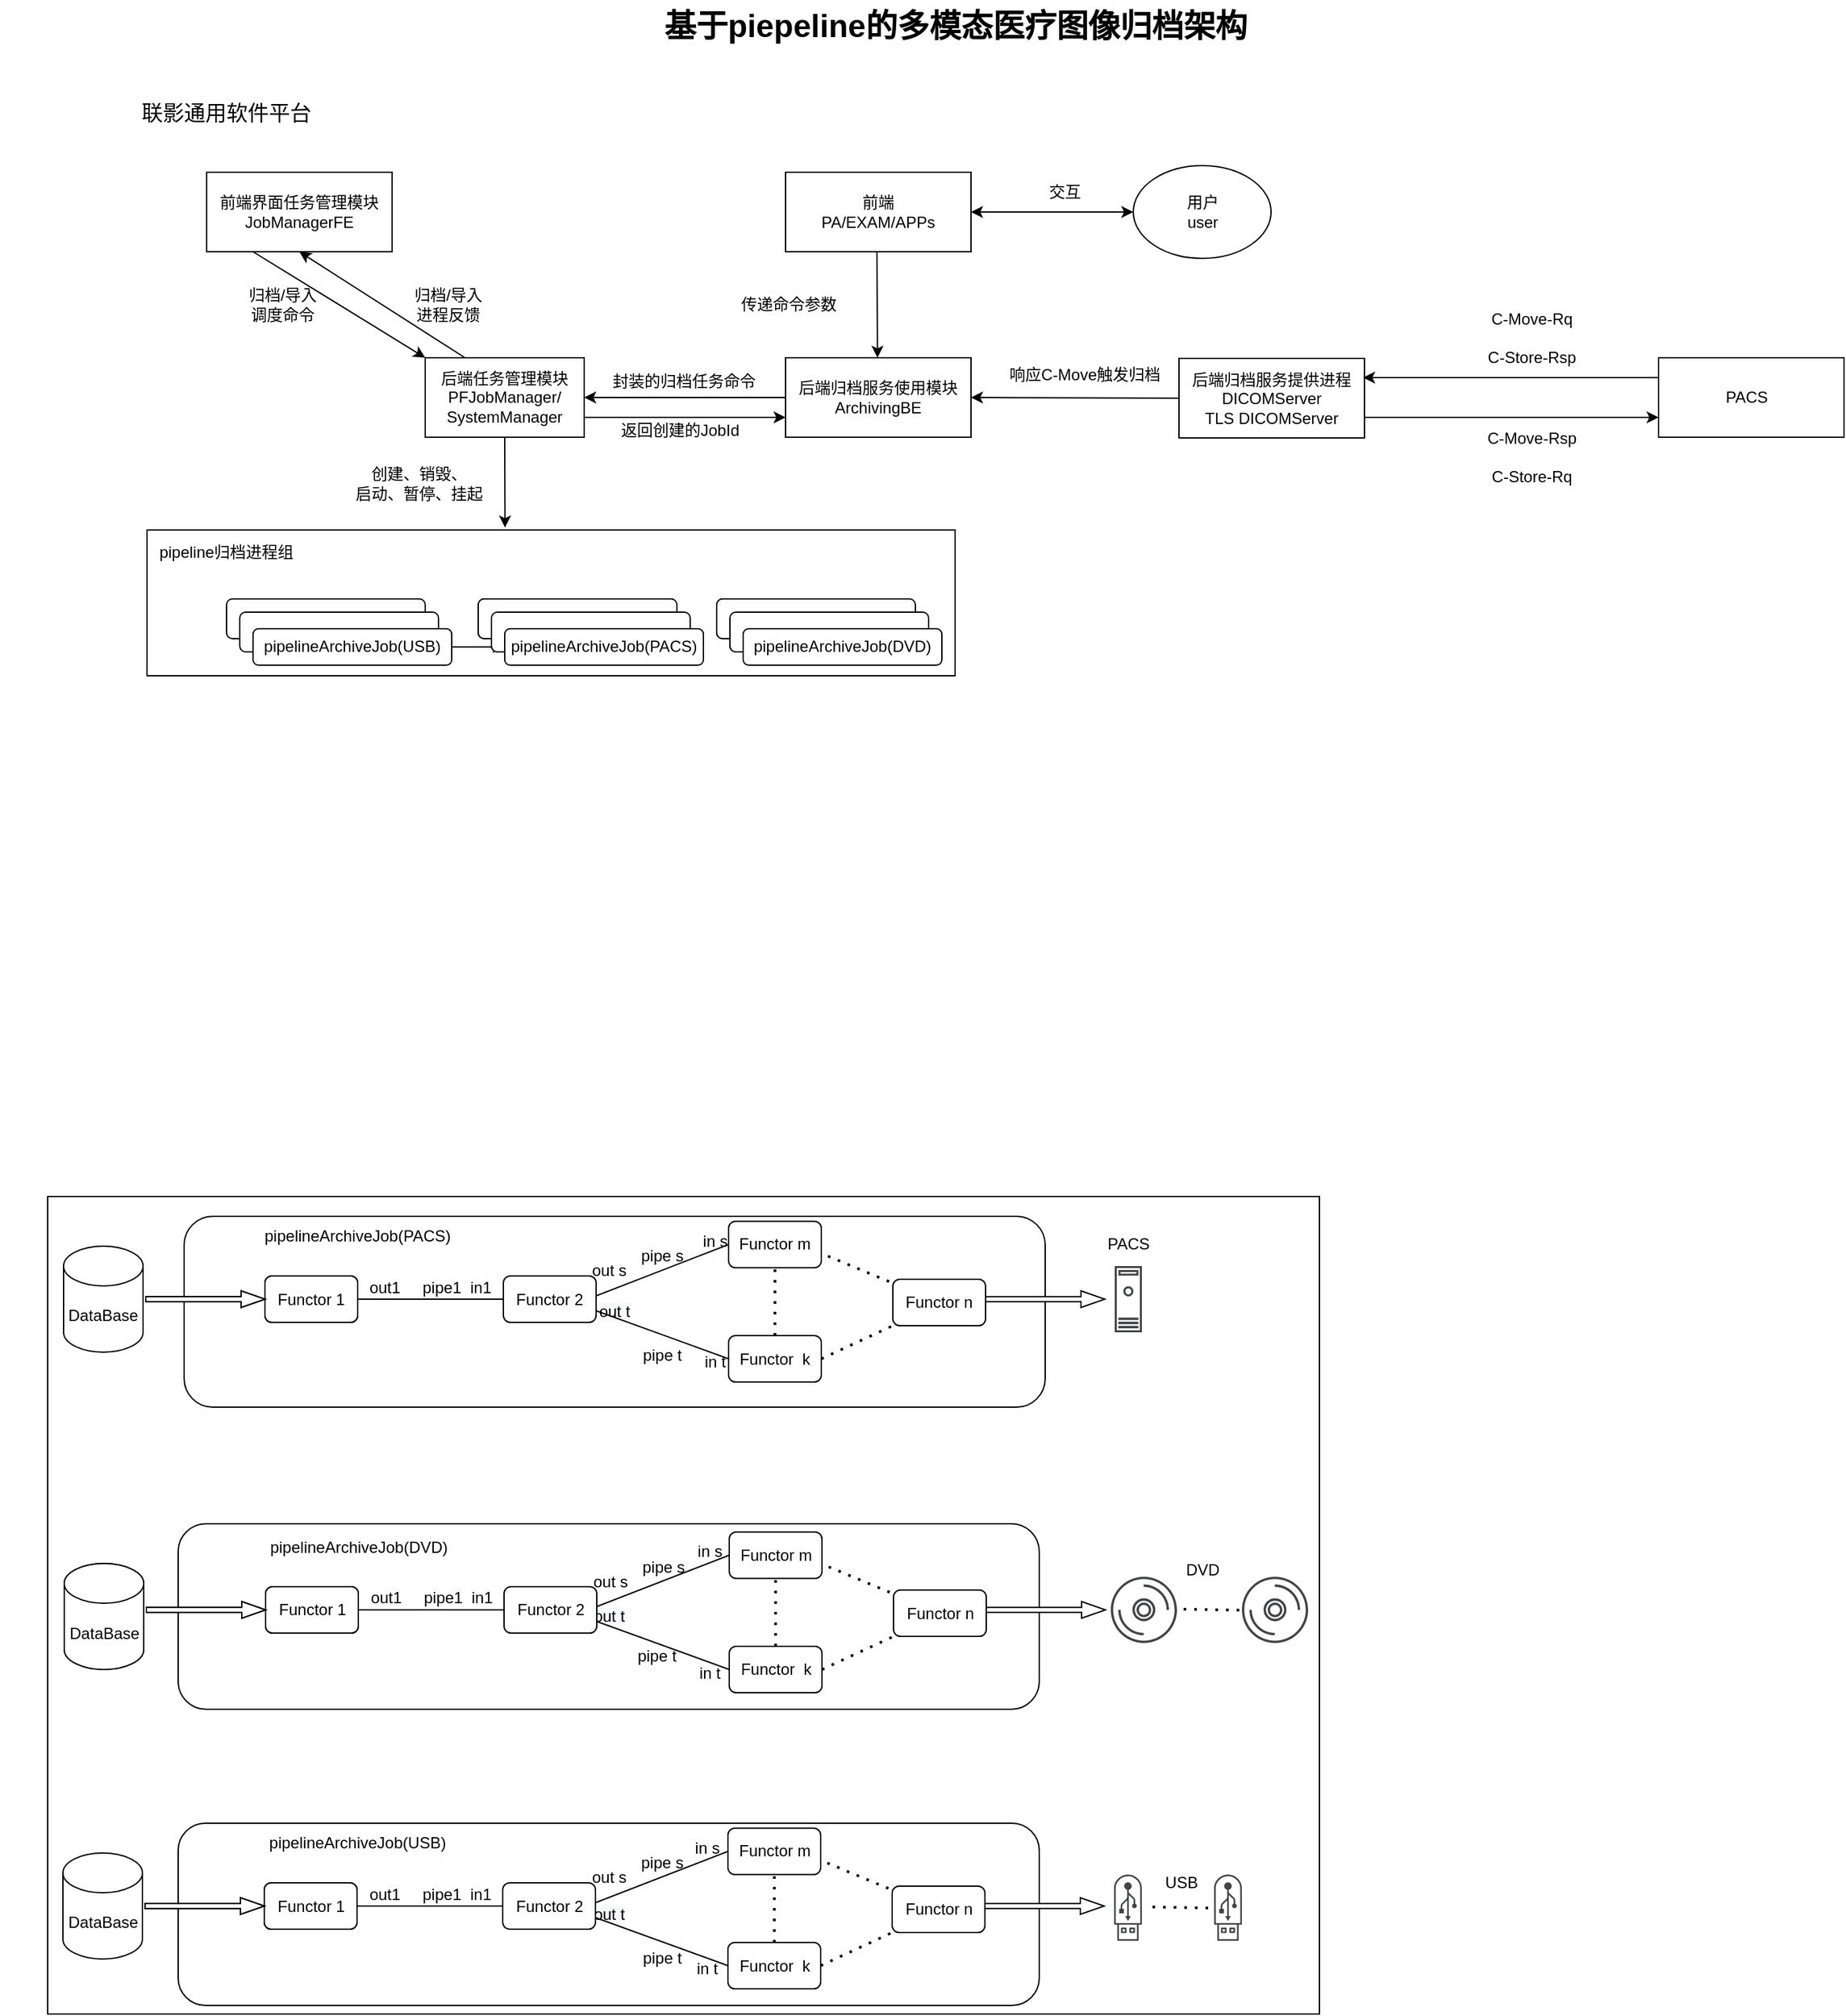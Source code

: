 <mxfile version="16.0.0" type="github">
  <diagram name="Page-1" id="929967ad-93f9-6ef4-fab6-5d389245f69c">
    <mxGraphModel dx="1678" dy="926" grid="1" gridSize="10" guides="1" tooltips="1" connect="1" arrows="1" fold="1" page="1" pageScale="1.5" pageWidth="1169" pageHeight="826" background="none" math="0" shadow="0">
      <root>
        <mxCell id="0" style=";html=1;" />
        <mxCell id="1" style=";html=1;" parent="0" />
        <mxCell id="vA4c9BI3nUyMZmwywh15-7" value="" style="rounded=0;whiteSpace=wrap;html=1;" vertex="1" parent="1">
          <mxGeometry x="430" y="943" width="960" height="617" as="geometry" />
        </mxCell>
        <mxCell id="1672d66443f91eb5-23" value="基于piepeline的多模态医疗图像归档架构" style="text;strokeColor=none;fillColor=none;html=1;fontSize=24;fontStyle=1;verticalAlign=middle;align=center;" parent="1" vertex="1">
          <mxGeometry x="460" y="40" width="1310" height="40" as="geometry" />
        </mxCell>
        <mxCell id="pV0WUz-UowrdmiYX6-GZ-2" value="后端任务管理模块&lt;br&gt;PFJobManager/&lt;br&gt;SystemManager" style="rounded=0;whiteSpace=wrap;html=1;" parent="1" vertex="1">
          <mxGeometry x="715" y="310" width="120" height="60" as="geometry" />
        </mxCell>
        <mxCell id="pV0WUz-UowrdmiYX6-GZ-1" value="前端界面任务管理模块JobManagerFE" style="rounded=0;whiteSpace=wrap;html=2;" parent="1" vertex="1">
          <mxGeometry x="550" y="170" width="140" height="60" as="geometry" />
        </mxCell>
        <mxCell id="pV0WUz-UowrdmiYX6-GZ-8" value="前端&lt;br&gt;PA/EXAM/APPs" style="rounded=0;whiteSpace=wrap;html=1;" parent="1" vertex="1">
          <mxGeometry x="987" y="170" width="140" height="60" as="geometry" />
        </mxCell>
        <mxCell id="pV0WUz-UowrdmiYX6-GZ-12" value="传递命令参数" style="text;html=1;align=center;verticalAlign=middle;resizable=0;points=[];autosize=1;strokeColor=none;fillColor=none;" parent="1" vertex="1">
          <mxGeometry x="943.5" y="260" width="90" height="20" as="geometry" />
        </mxCell>
        <mxCell id="pV0WUz-UowrdmiYX6-GZ-13" value="后端归档服务使用模块&lt;br&gt;ArchivingBE&lt;br&gt;" style="rounded=0;whiteSpace=wrap;html=1;" parent="1" vertex="1">
          <mxGeometry x="987" y="310" width="140" height="60" as="geometry" />
        </mxCell>
        <mxCell id="pV0WUz-UowrdmiYX6-GZ-17" value="C-Move-Rsp&lt;br&gt;&lt;br&gt;C-Store-Rq" style="text;html=1;align=center;verticalAlign=middle;resizable=0;points=[];autosize=1;strokeColor=none;fillColor=none;" parent="1" vertex="1">
          <mxGeometry x="1510" y="360" width="80" height="50" as="geometry" />
        </mxCell>
        <mxCell id="pV0WUz-UowrdmiYX6-GZ-19" value="C-Move-Rq&lt;br&gt;&lt;br&gt;C-Store-Rsp" style="text;html=1;align=center;verticalAlign=middle;resizable=0;points=[];autosize=1;strokeColor=none;fillColor=none;" parent="1" vertex="1">
          <mxGeometry x="1510" y="270" width="80" height="50" as="geometry" />
        </mxCell>
        <mxCell id="pV0WUz-UowrdmiYX6-GZ-25" value="封装的归档任务命令" style="text;html=1;align=center;verticalAlign=middle;resizable=0;points=[];autosize=1;strokeColor=none;fillColor=none;" parent="1" vertex="1">
          <mxGeometry x="850" y="317.5" width="120" height="20" as="geometry" />
        </mxCell>
        <mxCell id="pV0WUz-UowrdmiYX6-GZ-26" value="归档/导入&lt;br&gt;调度命令" style="text;html=1;align=center;verticalAlign=middle;resizable=0;points=[];autosize=1;strokeColor=none;fillColor=none;" parent="1" vertex="1">
          <mxGeometry x="572" y="255" width="70" height="30" as="geometry" />
        </mxCell>
        <mxCell id="pV0WUz-UowrdmiYX6-GZ-27" value="" style="endArrow=classic;html=1;rounded=0;exitX=0.25;exitY=1;exitDx=0;exitDy=0;entryX=0;entryY=0;entryDx=0;entryDy=0;" parent="1" source="pV0WUz-UowrdmiYX6-GZ-1" target="pV0WUz-UowrdmiYX6-GZ-2" edge="1">
          <mxGeometry width="50" height="50" relative="1" as="geometry">
            <mxPoint x="725" y="330" as="sourcePoint" />
            <mxPoint x="775" y="280" as="targetPoint" />
          </mxGeometry>
        </mxCell>
        <mxCell id="pV0WUz-UowrdmiYX6-GZ-28" value="" style="endArrow=classic;html=1;rounded=0;entryX=0.5;entryY=1;entryDx=0;entryDy=0;exitX=0.25;exitY=0;exitDx=0;exitDy=0;" parent="1" source="pV0WUz-UowrdmiYX6-GZ-2" target="pV0WUz-UowrdmiYX6-GZ-1" edge="1">
          <mxGeometry width="50" height="50" relative="1" as="geometry">
            <mxPoint x="725" y="330" as="sourcePoint" />
            <mxPoint x="775" y="280" as="targetPoint" />
          </mxGeometry>
        </mxCell>
        <mxCell id="pV0WUz-UowrdmiYX6-GZ-29" value="归档/导入&lt;br&gt;进程反馈" style="text;html=1;align=center;verticalAlign=middle;resizable=0;points=[];autosize=1;strokeColor=none;fillColor=none;" parent="1" vertex="1">
          <mxGeometry x="697" y="255" width="70" height="30" as="geometry" />
        </mxCell>
        <mxCell id="pV0WUz-UowrdmiYX6-GZ-30" value="" style="endArrow=classic;html=1;rounded=0;entryX=0;entryY=0.75;entryDx=0;entryDy=0;" parent="1" target="pV0WUz-UowrdmiYX6-GZ-228" edge="1">
          <mxGeometry width="50" height="50" relative="1" as="geometry">
            <mxPoint x="1423" y="355" as="sourcePoint" />
            <mxPoint x="1189" y="470" as="targetPoint" />
          </mxGeometry>
        </mxCell>
        <mxCell id="pV0WUz-UowrdmiYX6-GZ-39" value="创建、销毁、&lt;br&gt;启动、暂停、挂起" style="text;html=1;align=center;verticalAlign=middle;resizable=0;points=[];autosize=1;strokeColor=none;fillColor=none;" parent="1" vertex="1">
          <mxGeometry x="655" y="390" width="110" height="30" as="geometry" />
        </mxCell>
        <mxCell id="pV0WUz-UowrdmiYX6-GZ-48" value="" style="rounded=1;whiteSpace=wrap;html=1;" parent="1" vertex="1">
          <mxGeometry x="565" y="492" width="60" height="30" as="geometry" />
        </mxCell>
        <mxCell id="pV0WUz-UowrdmiYX6-GZ-49" value="" style="rounded=1;whiteSpace=wrap;html=1;" parent="1" vertex="1">
          <mxGeometry x="575" y="502" width="60" height="30" as="geometry" />
        </mxCell>
        <mxCell id="pV0WUz-UowrdmiYX6-GZ-51" value="" style="rounded=0;whiteSpace=wrap;html=1;fontFamily=Helvetica;fontSize=12;fontColor=default;strokeColor=default;fillColor=default;" parent="1" vertex="1">
          <mxGeometry x="505" y="440" width="610" height="110" as="geometry" />
        </mxCell>
        <mxCell id="pV0WUz-UowrdmiYX6-GZ-52" value="pipeline归档进程组" style="text;html=1;strokeColor=none;fillColor=none;align=center;verticalAlign=middle;whiteSpace=wrap;rounded=0;fontFamily=Helvetica;fontSize=12;fontColor=default;" parent="1" vertex="1">
          <mxGeometry x="505" y="442" width="120" height="30" as="geometry" />
        </mxCell>
        <mxCell id="pV0WUz-UowrdmiYX6-GZ-53" value="" style="rounded=1;whiteSpace=wrap;html=1;" parent="1" vertex="1">
          <mxGeometry x="565" y="492" width="150" height="30" as="geometry" />
        </mxCell>
        <mxCell id="pV0WUz-UowrdmiYX6-GZ-54" value="" style="rounded=1;whiteSpace=wrap;html=1;" parent="1" vertex="1">
          <mxGeometry x="575" y="502" width="150" height="30" as="geometry" />
        </mxCell>
        <mxCell id="pV0WUz-UowrdmiYX6-GZ-185" value="" style="edgeStyle=orthogonalEdgeStyle;rounded=0;orthogonalLoop=1;jettySize=auto;html=1;fontFamily=Helvetica;fontSize=12;fontColor=default;" parent="1" source="pV0WUz-UowrdmiYX6-GZ-55" target="pV0WUz-UowrdmiYX6-GZ-66" edge="1">
          <mxGeometry relative="1" as="geometry" />
        </mxCell>
        <mxCell id="pV0WUz-UowrdmiYX6-GZ-55" value="pipelineArchiveJob(USB)" style="rounded=1;whiteSpace=wrap;html=1;" parent="1" vertex="1">
          <mxGeometry x="585" y="514.5" width="150" height="27.5" as="geometry" />
        </mxCell>
        <mxCell id="pV0WUz-UowrdmiYX6-GZ-57" value="" style="rounded=1;whiteSpace=wrap;html=1;" parent="1" vertex="1">
          <mxGeometry x="935" y="492" width="60" height="30" as="geometry" />
        </mxCell>
        <mxCell id="pV0WUz-UowrdmiYX6-GZ-58" value="" style="rounded=1;whiteSpace=wrap;html=1;" parent="1" vertex="1">
          <mxGeometry x="945" y="502" width="60" height="30" as="geometry" />
        </mxCell>
        <mxCell id="pV0WUz-UowrdmiYX6-GZ-59" value="" style="rounded=1;whiteSpace=wrap;html=1;" parent="1" vertex="1">
          <mxGeometry x="935" y="492" width="150" height="30" as="geometry" />
        </mxCell>
        <mxCell id="pV0WUz-UowrdmiYX6-GZ-60" value="" style="rounded=1;whiteSpace=wrap;html=1;" parent="1" vertex="1">
          <mxGeometry x="945" y="502" width="150" height="30" as="geometry" />
        </mxCell>
        <mxCell id="pV0WUz-UowrdmiYX6-GZ-61" value="pipelineArchiveJob(DVD)" style="rounded=1;whiteSpace=wrap;html=1;" parent="1" vertex="1">
          <mxGeometry x="955" y="514.5" width="150" height="27.5" as="geometry" />
        </mxCell>
        <mxCell id="pV0WUz-UowrdmiYX6-GZ-62" value="" style="rounded=1;whiteSpace=wrap;html=1;" parent="1" vertex="1">
          <mxGeometry x="755" y="492" width="60" height="30" as="geometry" />
        </mxCell>
        <mxCell id="pV0WUz-UowrdmiYX6-GZ-63" value="" style="rounded=1;whiteSpace=wrap;html=1;" parent="1" vertex="1">
          <mxGeometry x="765" y="502" width="60" height="30" as="geometry" />
        </mxCell>
        <mxCell id="pV0WUz-UowrdmiYX6-GZ-64" value="" style="rounded=1;whiteSpace=wrap;html=1;" parent="1" vertex="1">
          <mxGeometry x="755" y="492" width="150" height="30" as="geometry" />
        </mxCell>
        <mxCell id="pV0WUz-UowrdmiYX6-GZ-65" value="" style="rounded=1;whiteSpace=wrap;html=1;" parent="1" vertex="1">
          <mxGeometry x="765" y="502" width="150" height="30" as="geometry" />
        </mxCell>
        <mxCell id="pV0WUz-UowrdmiYX6-GZ-66" value="pipelineArchiveJob(PACS)" style="rounded=1;whiteSpace=wrap;html=1;" parent="1" vertex="1">
          <mxGeometry x="775" y="514.5" width="150" height="27.5" as="geometry" />
        </mxCell>
        <mxCell id="pV0WUz-UowrdmiYX6-GZ-69" style="edgeStyle=orthogonalEdgeStyle;rounded=0;orthogonalLoop=1;jettySize=auto;html=1;exitX=0.5;exitY=1;exitDx=0;exitDy=0;fontFamily=Helvetica;fontSize=12;fontColor=default;" parent="1" source="pV0WUz-UowrdmiYX6-GZ-51" target="pV0WUz-UowrdmiYX6-GZ-51" edge="1">
          <mxGeometry relative="1" as="geometry" />
        </mxCell>
        <mxCell id="pV0WUz-UowrdmiYX6-GZ-70" value="&lt;span style=&quot;color: rgb(0 , 0 , 0) ; font-family: &amp;#34;helvetica&amp;#34; ; font-size: 12px ; font-style: normal ; font-weight: normal ; letter-spacing: normal ; text-align: center ; text-indent: 0px ; text-transform: none ; word-spacing: 0px ; background-color: rgb(248 , 249 , 250) ; text-decoration: none ; display: inline ; float: none&quot;&gt;out t&lt;/span&gt;" style="rounded=1;whiteSpace=wrap;html=1;" parent="1" vertex="1">
          <mxGeometry x="533" y="958" width="650" height="144" as="geometry" />
        </mxCell>
        <mxCell id="pV0WUz-UowrdmiYX6-GZ-71" value="pipelineArchiveJob(PACS)" style="text;html=1;strokeColor=none;fillColor=none;align=center;verticalAlign=middle;whiteSpace=wrap;rounded=0;fontFamily=Helvetica;fontSize=12;fontColor=default;" parent="1" vertex="1">
          <mxGeometry x="634" y="958" width="60" height="30" as="geometry" />
        </mxCell>
        <mxCell id="pV0WUz-UowrdmiYX6-GZ-73" value="Functor 1" style="rounded=1;whiteSpace=wrap;html=1;fontFamily=Helvetica;fontSize=12;fontColor=default;strokeColor=default;fillColor=default;" parent="1" vertex="1">
          <mxGeometry x="594" y="1003" width="70" height="35" as="geometry" />
        </mxCell>
        <mxCell id="pV0WUz-UowrdmiYX6-GZ-74" value="Functor 1" style="rounded=1;whiteSpace=wrap;html=1;fontFamily=Helvetica;fontSize=12;fontColor=default;strokeColor=default;fillColor=default;" parent="1" vertex="1">
          <mxGeometry x="594" y="1003" width="70" height="35" as="geometry" />
        </mxCell>
        <mxCell id="pV0WUz-UowrdmiYX6-GZ-75" value="Functor m" style="rounded=1;whiteSpace=wrap;html=1;fontFamily=Helvetica;fontSize=12;fontColor=default;strokeColor=default;fillColor=default;" parent="1" vertex="1">
          <mxGeometry x="944" y="961.75" width="70" height="35" as="geometry" />
        </mxCell>
        <mxCell id="pV0WUz-UowrdmiYX6-GZ-76" value="Functor 2" style="rounded=1;whiteSpace=wrap;html=1;fontFamily=Helvetica;fontSize=12;fontColor=default;strokeColor=default;fillColor=default;" parent="1" vertex="1">
          <mxGeometry x="774" y="1003" width="70" height="35" as="geometry" />
        </mxCell>
        <mxCell id="pV0WUz-UowrdmiYX6-GZ-77" value="Functor &amp;nbsp;k" style="rounded=1;whiteSpace=wrap;html=1;fontFamily=Helvetica;fontSize=12;fontColor=default;strokeColor=default;fillColor=default;" parent="1" vertex="1">
          <mxGeometry x="944" y="1048" width="70" height="35" as="geometry" />
        </mxCell>
        <mxCell id="pV0WUz-UowrdmiYX6-GZ-79" value="" style="shape=singleArrow;whiteSpace=wrap;html=1;rounded=0;fontFamily=Helvetica;fontSize=12;fontColor=default;strokeColor=default;fillColor=default;" parent="1" vertex="1">
          <mxGeometry x="504" y="1014.25" width="90" height="12.5" as="geometry" />
        </mxCell>
        <mxCell id="pV0WUz-UowrdmiYX6-GZ-85" value="" style="endArrow=none;html=1;rounded=0;fontFamily=Helvetica;fontSize=12;fontColor=default;entryX=0;entryY=0.5;entryDx=0;entryDy=0;exitX=1;exitY=0.5;exitDx=0;exitDy=0;" parent="1" source="pV0WUz-UowrdmiYX6-GZ-74" target="pV0WUz-UowrdmiYX6-GZ-76" edge="1">
          <mxGeometry width="50" height="50" relative="1" as="geometry">
            <mxPoint x="664" y="1026.75" as="sourcePoint" />
            <mxPoint x="714" y="976.75" as="targetPoint" />
          </mxGeometry>
        </mxCell>
        <mxCell id="pV0WUz-UowrdmiYX6-GZ-86" value="out1 &amp;nbsp; &amp;nbsp; pipe1 &amp;nbsp;in1" style="text;html=1;strokeColor=none;fillColor=none;align=center;verticalAlign=middle;whiteSpace=wrap;rounded=0;fontFamily=Helvetica;fontSize=12;fontColor=default;" parent="1" vertex="1">
          <mxGeometry x="629" y="996.75" width="180" height="30" as="geometry" />
        </mxCell>
        <mxCell id="pV0WUz-UowrdmiYX6-GZ-87" value="" style="endArrow=none;dashed=1;html=1;dashPattern=1 3;strokeWidth=2;rounded=0;fontFamily=Helvetica;fontSize=12;fontColor=default;entryX=0.5;entryY=1;entryDx=0;entryDy=0;exitX=0.5;exitY=0;exitDx=0;exitDy=0;" parent="1" source="pV0WUz-UowrdmiYX6-GZ-77" target="pV0WUz-UowrdmiYX6-GZ-75" edge="1">
          <mxGeometry width="50" height="50" relative="1" as="geometry">
            <mxPoint x="884" y="1064.25" as="sourcePoint" />
            <mxPoint x="934" y="1014.25" as="targetPoint" />
          </mxGeometry>
        </mxCell>
        <mxCell id="pV0WUz-UowrdmiYX6-GZ-88" value="" style="endArrow=none;html=1;rounded=0;fontFamily=Helvetica;fontSize=12;fontColor=default;entryX=0;entryY=0.5;entryDx=0;entryDy=0;" parent="1" target="pV0WUz-UowrdmiYX6-GZ-75" edge="1">
          <mxGeometry width="50" height="50" relative="1" as="geometry">
            <mxPoint x="844" y="1018" as="sourcePoint" />
            <mxPoint x="894" y="968" as="targetPoint" />
          </mxGeometry>
        </mxCell>
        <mxCell id="pV0WUz-UowrdmiYX6-GZ-89" value="" style="endArrow=none;html=1;rounded=0;fontFamily=Helvetica;fontSize=12;fontColor=default;entryX=0;entryY=0.5;entryDx=0;entryDy=0;exitX=1;exitY=0.75;exitDx=0;exitDy=0;" parent="1" source="pV0WUz-UowrdmiYX6-GZ-76" target="pV0WUz-UowrdmiYX6-GZ-77" edge="1">
          <mxGeometry width="50" height="50" relative="1" as="geometry">
            <mxPoint x="854" y="1028" as="sourcePoint" />
            <mxPoint x="914" y="995.5" as="targetPoint" />
          </mxGeometry>
        </mxCell>
        <mxCell id="pV0WUz-UowrdmiYX6-GZ-90" value="out s" style="text;html=1;strokeColor=none;fillColor=none;align=center;verticalAlign=middle;whiteSpace=wrap;rounded=0;fontFamily=Helvetica;fontSize=12;fontColor=default;" parent="1" vertex="1">
          <mxGeometry x="824" y="984.25" width="60" height="30" as="geometry" />
        </mxCell>
        <mxCell id="pV0WUz-UowrdmiYX6-GZ-91" value="in s" style="text;html=1;strokeColor=none;fillColor=none;align=center;verticalAlign=middle;whiteSpace=wrap;rounded=0;fontFamily=Helvetica;fontSize=12;fontColor=default;" parent="1" vertex="1">
          <mxGeometry x="904" y="961.75" width="60" height="30" as="geometry" />
        </mxCell>
        <mxCell id="pV0WUz-UowrdmiYX6-GZ-92" value="in t" style="text;html=1;strokeColor=none;fillColor=none;align=center;verticalAlign=middle;whiteSpace=wrap;rounded=0;fontFamily=Helvetica;fontSize=12;fontColor=default;" parent="1" vertex="1">
          <mxGeometry x="904" y="1053" width="60" height="30" as="geometry" />
        </mxCell>
        <mxCell id="pV0WUz-UowrdmiYX6-GZ-93" value="pipe s" style="text;html=1;strokeColor=none;fillColor=none;align=center;verticalAlign=middle;whiteSpace=wrap;rounded=0;fontFamily=Helvetica;fontSize=12;fontColor=default;" parent="1" vertex="1">
          <mxGeometry x="864" y="973" width="60" height="30" as="geometry" />
        </mxCell>
        <mxCell id="pV0WUz-UowrdmiYX6-GZ-94" value="pipe t" style="text;html=1;strokeColor=none;fillColor=none;align=center;verticalAlign=middle;whiteSpace=wrap;rounded=0;fontFamily=Helvetica;fontSize=12;fontColor=default;" parent="1" vertex="1">
          <mxGeometry x="864" y="1048" width="60" height="30" as="geometry" />
        </mxCell>
        <mxCell id="pV0WUz-UowrdmiYX6-GZ-96" value="Functor n" style="rounded=1;whiteSpace=wrap;html=1;fontFamily=Helvetica;fontSize=12;fontColor=default;strokeColor=default;fillColor=default;" parent="1" vertex="1">
          <mxGeometry x="1068" y="1005.5" width="70" height="35" as="geometry" />
        </mxCell>
        <mxCell id="pV0WUz-UowrdmiYX6-GZ-97" value="" style="endArrow=none;dashed=1;html=1;dashPattern=1 3;strokeWidth=2;rounded=0;fontFamily=Helvetica;fontSize=12;fontColor=default;" parent="1" target="pV0WUz-UowrdmiYX6-GZ-96" edge="1">
          <mxGeometry width="50" height="50" relative="1" as="geometry">
            <mxPoint x="1019" y="988" as="sourcePoint" />
            <mxPoint x="1069" y="938" as="targetPoint" />
          </mxGeometry>
        </mxCell>
        <mxCell id="pV0WUz-UowrdmiYX6-GZ-98" value="" style="endArrow=none;dashed=1;html=1;dashPattern=1 3;strokeWidth=2;rounded=0;fontFamily=Helvetica;fontSize=12;fontColor=default;entryX=0;entryY=1;entryDx=0;entryDy=0;exitX=1;exitY=0.5;exitDx=0;exitDy=0;" parent="1" source="pV0WUz-UowrdmiYX6-GZ-77" target="pV0WUz-UowrdmiYX6-GZ-96" edge="1">
          <mxGeometry width="50" height="50" relative="1" as="geometry">
            <mxPoint x="1019" y="1078" as="sourcePoint" />
            <mxPoint x="1069" y="1103" as="targetPoint" />
          </mxGeometry>
        </mxCell>
        <mxCell id="pV0WUz-UowrdmiYX6-GZ-99" value="" style="shape=singleArrow;whiteSpace=wrap;html=1;rounded=0;fontFamily=Helvetica;fontSize=12;fontColor=default;strokeColor=default;fillColor=default;" parent="1" vertex="1">
          <mxGeometry x="504" y="1014.25" width="90" height="12.5" as="geometry" />
        </mxCell>
        <mxCell id="pV0WUz-UowrdmiYX6-GZ-100" value="" style="shape=singleArrow;whiteSpace=wrap;html=1;rounded=0;fontFamily=Helvetica;fontSize=12;fontColor=default;strokeColor=default;fillColor=default;" parent="1" vertex="1">
          <mxGeometry x="1138" y="1014.25" width="90" height="12.5" as="geometry" />
        </mxCell>
        <mxCell id="pV0WUz-UowrdmiYX6-GZ-103" value="&lt;span style=&quot;color: rgb(0 , 0 , 0) ; font-family: &amp;#34;helvetica&amp;#34; ; font-size: 12px ; font-style: normal ; font-weight: normal ; letter-spacing: normal ; text-align: center ; text-indent: 0px ; text-transform: none ; word-spacing: 0px ; background-color: rgb(248 , 249 , 250) ; text-decoration: none ; display: inline ; float: none&quot;&gt;out t&lt;/span&gt;" style="rounded=1;whiteSpace=wrap;html=1;" parent="1" vertex="1">
          <mxGeometry x="528.5" y="1190" width="650" height="140" as="geometry" />
        </mxCell>
        <mxCell id="pV0WUz-UowrdmiYX6-GZ-104" value="pipelineArchiveJob(DVD)" style="text;html=1;strokeColor=none;fillColor=none;align=center;verticalAlign=middle;whiteSpace=wrap;rounded=0;fontFamily=Helvetica;fontSize=12;fontColor=default;" parent="1" vertex="1">
          <mxGeometry x="634.5" y="1192.5" width="60" height="30" as="geometry" />
        </mxCell>
        <mxCell id="pV0WUz-UowrdmiYX6-GZ-105" value="Functor 1" style="rounded=1;whiteSpace=wrap;html=1;fontFamily=Helvetica;fontSize=12;fontColor=default;strokeColor=default;fillColor=default;" parent="1" vertex="1">
          <mxGeometry x="594.5" y="1237.5" width="70" height="35" as="geometry" />
        </mxCell>
        <mxCell id="pV0WUz-UowrdmiYX6-GZ-106" value="Functor 1" style="rounded=1;whiteSpace=wrap;html=1;fontFamily=Helvetica;fontSize=12;fontColor=default;strokeColor=default;fillColor=default;" parent="1" vertex="1">
          <mxGeometry x="594.5" y="1237.5" width="70" height="35" as="geometry" />
        </mxCell>
        <mxCell id="pV0WUz-UowrdmiYX6-GZ-107" value="Functor m" style="rounded=1;whiteSpace=wrap;html=1;fontFamily=Helvetica;fontSize=12;fontColor=default;strokeColor=default;fillColor=default;" parent="1" vertex="1">
          <mxGeometry x="944.5" y="1196.25" width="70" height="35" as="geometry" />
        </mxCell>
        <mxCell id="pV0WUz-UowrdmiYX6-GZ-108" value="Functor 2" style="rounded=1;whiteSpace=wrap;html=1;fontFamily=Helvetica;fontSize=12;fontColor=default;strokeColor=default;fillColor=default;" parent="1" vertex="1">
          <mxGeometry x="774.5" y="1237.5" width="70" height="35" as="geometry" />
        </mxCell>
        <mxCell id="pV0WUz-UowrdmiYX6-GZ-109" value="Functor &amp;nbsp;k" style="rounded=1;whiteSpace=wrap;html=1;fontFamily=Helvetica;fontSize=12;fontColor=default;strokeColor=default;fillColor=default;" parent="1" vertex="1">
          <mxGeometry x="944.5" y="1282.5" width="70" height="35" as="geometry" />
        </mxCell>
        <mxCell id="pV0WUz-UowrdmiYX6-GZ-110" value="" style="shape=singleArrow;whiteSpace=wrap;html=1;rounded=0;fontFamily=Helvetica;fontSize=12;fontColor=default;strokeColor=default;fillColor=default;" parent="1" vertex="1">
          <mxGeometry x="504.5" y="1248.75" width="90" height="12.5" as="geometry" />
        </mxCell>
        <mxCell id="pV0WUz-UowrdmiYX6-GZ-111" value="" style="endArrow=none;html=1;rounded=0;fontFamily=Helvetica;fontSize=12;fontColor=default;entryX=0;entryY=0.5;entryDx=0;entryDy=0;exitX=1;exitY=0.5;exitDx=0;exitDy=0;" parent="1" source="pV0WUz-UowrdmiYX6-GZ-106" target="pV0WUz-UowrdmiYX6-GZ-108" edge="1">
          <mxGeometry width="50" height="50" relative="1" as="geometry">
            <mxPoint x="664.5" y="1261.25" as="sourcePoint" />
            <mxPoint x="714.5" y="1211.25" as="targetPoint" />
          </mxGeometry>
        </mxCell>
        <mxCell id="pV0WUz-UowrdmiYX6-GZ-112" value="out1 &amp;nbsp; &amp;nbsp; pipe1 &amp;nbsp;in1" style="text;html=1;strokeColor=none;fillColor=none;align=center;verticalAlign=middle;whiteSpace=wrap;rounded=0;fontFamily=Helvetica;fontSize=12;fontColor=default;" parent="1" vertex="1">
          <mxGeometry x="629.5" y="1231.25" width="180" height="30" as="geometry" />
        </mxCell>
        <mxCell id="pV0WUz-UowrdmiYX6-GZ-113" value="" style="endArrow=none;dashed=1;html=1;dashPattern=1 3;strokeWidth=2;rounded=0;fontFamily=Helvetica;fontSize=12;fontColor=default;entryX=0.5;entryY=1;entryDx=0;entryDy=0;exitX=0.5;exitY=0;exitDx=0;exitDy=0;" parent="1" source="pV0WUz-UowrdmiYX6-GZ-109" target="pV0WUz-UowrdmiYX6-GZ-107" edge="1">
          <mxGeometry width="50" height="50" relative="1" as="geometry">
            <mxPoint x="884.5" y="1298.75" as="sourcePoint" />
            <mxPoint x="934.5" y="1248.75" as="targetPoint" />
          </mxGeometry>
        </mxCell>
        <mxCell id="pV0WUz-UowrdmiYX6-GZ-114" value="" style="endArrow=none;html=1;rounded=0;fontFamily=Helvetica;fontSize=12;fontColor=default;entryX=0;entryY=0.5;entryDx=0;entryDy=0;" parent="1" target="pV0WUz-UowrdmiYX6-GZ-107" edge="1">
          <mxGeometry width="50" height="50" relative="1" as="geometry">
            <mxPoint x="844.5" y="1252.5" as="sourcePoint" />
            <mxPoint x="894.5" y="1202.5" as="targetPoint" />
          </mxGeometry>
        </mxCell>
        <mxCell id="pV0WUz-UowrdmiYX6-GZ-115" value="" style="endArrow=none;html=1;rounded=0;fontFamily=Helvetica;fontSize=12;fontColor=default;entryX=0;entryY=0.5;entryDx=0;entryDy=0;exitX=1;exitY=0.75;exitDx=0;exitDy=0;" parent="1" source="pV0WUz-UowrdmiYX6-GZ-108" target="pV0WUz-UowrdmiYX6-GZ-109" edge="1">
          <mxGeometry width="50" height="50" relative="1" as="geometry">
            <mxPoint x="854.5" y="1262.5" as="sourcePoint" />
            <mxPoint x="914.5" y="1230" as="targetPoint" />
          </mxGeometry>
        </mxCell>
        <mxCell id="pV0WUz-UowrdmiYX6-GZ-116" value="out s" style="text;html=1;strokeColor=none;fillColor=none;align=center;verticalAlign=middle;whiteSpace=wrap;rounded=0;fontFamily=Helvetica;fontSize=12;fontColor=default;" parent="1" vertex="1">
          <mxGeometry x="824.5" y="1218.75" width="60" height="30" as="geometry" />
        </mxCell>
        <mxCell id="pV0WUz-UowrdmiYX6-GZ-117" value="in s" style="text;html=1;strokeColor=none;fillColor=none;align=center;verticalAlign=middle;whiteSpace=wrap;rounded=0;fontFamily=Helvetica;fontSize=12;fontColor=default;" parent="1" vertex="1">
          <mxGeometry x="899.5" y="1196.25" width="60" height="30" as="geometry" />
        </mxCell>
        <mxCell id="pV0WUz-UowrdmiYX6-GZ-118" value="in t" style="text;html=1;strokeColor=none;fillColor=none;align=center;verticalAlign=middle;whiteSpace=wrap;rounded=0;fontFamily=Helvetica;fontSize=12;fontColor=default;" parent="1" vertex="1">
          <mxGeometry x="899.5" y="1287.5" width="60" height="30" as="geometry" />
        </mxCell>
        <mxCell id="pV0WUz-UowrdmiYX6-GZ-119" value="pipe s" style="text;html=1;strokeColor=none;fillColor=none;align=center;verticalAlign=middle;whiteSpace=wrap;rounded=0;fontFamily=Helvetica;fontSize=12;fontColor=default;" parent="1" vertex="1">
          <mxGeometry x="864.5" y="1207.5" width="60" height="30" as="geometry" />
        </mxCell>
        <mxCell id="pV0WUz-UowrdmiYX6-GZ-120" value="pipe t" style="text;html=1;strokeColor=none;fillColor=none;align=center;verticalAlign=middle;whiteSpace=wrap;rounded=0;fontFamily=Helvetica;fontSize=12;fontColor=default;" parent="1" vertex="1">
          <mxGeometry x="859.5" y="1275" width="60" height="30" as="geometry" />
        </mxCell>
        <mxCell id="pV0WUz-UowrdmiYX6-GZ-121" value="Functor n" style="rounded=1;whiteSpace=wrap;html=1;fontFamily=Helvetica;fontSize=12;fontColor=default;strokeColor=default;fillColor=default;" parent="1" vertex="1">
          <mxGeometry x="1068.5" y="1240" width="70" height="35" as="geometry" />
        </mxCell>
        <mxCell id="pV0WUz-UowrdmiYX6-GZ-122" value="" style="endArrow=none;dashed=1;html=1;dashPattern=1 3;strokeWidth=2;rounded=0;fontFamily=Helvetica;fontSize=12;fontColor=default;" parent="1" target="pV0WUz-UowrdmiYX6-GZ-121" edge="1">
          <mxGeometry width="50" height="50" relative="1" as="geometry">
            <mxPoint x="1019.5" y="1222.5" as="sourcePoint" />
            <mxPoint x="1069.5" y="1172.5" as="targetPoint" />
          </mxGeometry>
        </mxCell>
        <mxCell id="pV0WUz-UowrdmiYX6-GZ-123" value="" style="endArrow=none;dashed=1;html=1;dashPattern=1 3;strokeWidth=2;rounded=0;fontFamily=Helvetica;fontSize=12;fontColor=default;entryX=0;entryY=1;entryDx=0;entryDy=0;exitX=1;exitY=0.5;exitDx=0;exitDy=0;" parent="1" source="pV0WUz-UowrdmiYX6-GZ-109" target="pV0WUz-UowrdmiYX6-GZ-121" edge="1">
          <mxGeometry width="50" height="50" relative="1" as="geometry">
            <mxPoint x="1019.5" y="1312.5" as="sourcePoint" />
            <mxPoint x="1069.5" y="1337.5" as="targetPoint" />
          </mxGeometry>
        </mxCell>
        <mxCell id="pV0WUz-UowrdmiYX6-GZ-124" value="" style="shape=singleArrow;whiteSpace=wrap;html=1;rounded=0;fontFamily=Helvetica;fontSize=12;fontColor=default;strokeColor=default;fillColor=default;" parent="1" vertex="1">
          <mxGeometry x="504.5" y="1248.75" width="90" height="12.5" as="geometry" />
        </mxCell>
        <mxCell id="pV0WUz-UowrdmiYX6-GZ-125" value="" style="shape=singleArrow;whiteSpace=wrap;html=1;rounded=0;fontFamily=Helvetica;fontSize=12;fontColor=default;strokeColor=default;fillColor=default;" parent="1" vertex="1">
          <mxGeometry x="1138.5" y="1248.75" width="90" height="12.5" as="geometry" />
        </mxCell>
        <mxCell id="pV0WUz-UowrdmiYX6-GZ-126" value="&lt;span style=&quot;color: rgb(0 , 0 , 0) ; font-family: &amp;#34;helvetica&amp;#34; ; font-size: 12px ; font-style: normal ; font-weight: normal ; letter-spacing: normal ; text-align: center ; text-indent: 0px ; text-transform: none ; word-spacing: 0px ; background-color: rgb(248 , 249 , 250) ; text-decoration: none ; display: inline ; float: none&quot;&gt;out t&lt;/span&gt;" style="rounded=1;whiteSpace=wrap;html=1;" parent="1" vertex="1">
          <mxGeometry x="528.5" y="1416" width="650" height="137.5" as="geometry" />
        </mxCell>
        <mxCell id="pV0WUz-UowrdmiYX6-GZ-127" value="pipelineArchiveJob(USB)" style="text;html=1;strokeColor=none;fillColor=none;align=center;verticalAlign=middle;whiteSpace=wrap;rounded=0;fontFamily=Helvetica;fontSize=12;fontColor=default;" parent="1" vertex="1">
          <mxGeometry x="633.5" y="1416" width="60" height="30" as="geometry" />
        </mxCell>
        <mxCell id="pV0WUz-UowrdmiYX6-GZ-128" value="Functor 1" style="rounded=1;whiteSpace=wrap;html=1;fontFamily=Helvetica;fontSize=12;fontColor=default;strokeColor=default;fillColor=default;" parent="1" vertex="1">
          <mxGeometry x="593.5" y="1461" width="70" height="35" as="geometry" />
        </mxCell>
        <mxCell id="pV0WUz-UowrdmiYX6-GZ-129" value="Functor 1" style="rounded=1;whiteSpace=wrap;html=1;fontFamily=Helvetica;fontSize=12;fontColor=default;strokeColor=default;fillColor=default;" parent="1" vertex="1">
          <mxGeometry x="593.5" y="1461" width="70" height="35" as="geometry" />
        </mxCell>
        <mxCell id="pV0WUz-UowrdmiYX6-GZ-130" value="Functor m" style="rounded=1;whiteSpace=wrap;html=1;fontFamily=Helvetica;fontSize=12;fontColor=default;strokeColor=default;fillColor=default;" parent="1" vertex="1">
          <mxGeometry x="943.5" y="1419.75" width="70" height="35" as="geometry" />
        </mxCell>
        <mxCell id="pV0WUz-UowrdmiYX6-GZ-131" value="Functor 2" style="rounded=1;whiteSpace=wrap;html=1;fontFamily=Helvetica;fontSize=12;fontColor=default;strokeColor=default;fillColor=default;" parent="1" vertex="1">
          <mxGeometry x="773.5" y="1461" width="70" height="35" as="geometry" />
        </mxCell>
        <mxCell id="pV0WUz-UowrdmiYX6-GZ-132" value="Functor &amp;nbsp;k" style="rounded=1;whiteSpace=wrap;html=1;fontFamily=Helvetica;fontSize=12;fontColor=default;strokeColor=default;fillColor=default;" parent="1" vertex="1">
          <mxGeometry x="943.5" y="1506" width="70" height="35" as="geometry" />
        </mxCell>
        <mxCell id="pV0WUz-UowrdmiYX6-GZ-133" value="" style="shape=singleArrow;whiteSpace=wrap;html=1;rounded=0;fontFamily=Helvetica;fontSize=12;fontColor=default;strokeColor=default;fillColor=default;" parent="1" vertex="1">
          <mxGeometry x="503.5" y="1472.25" width="90" height="12.5" as="geometry" />
        </mxCell>
        <mxCell id="pV0WUz-UowrdmiYX6-GZ-134" value="" style="endArrow=none;html=1;rounded=0;fontFamily=Helvetica;fontSize=12;fontColor=default;entryX=0;entryY=0.5;entryDx=0;entryDy=0;exitX=1;exitY=0.5;exitDx=0;exitDy=0;" parent="1" source="pV0WUz-UowrdmiYX6-GZ-129" target="pV0WUz-UowrdmiYX6-GZ-131" edge="1">
          <mxGeometry width="50" height="50" relative="1" as="geometry">
            <mxPoint x="663.5" y="1484.75" as="sourcePoint" />
            <mxPoint x="713.5" y="1434.75" as="targetPoint" />
          </mxGeometry>
        </mxCell>
        <mxCell id="pV0WUz-UowrdmiYX6-GZ-135" value="out1 &amp;nbsp; &amp;nbsp; pipe1 &amp;nbsp;in1" style="text;html=1;strokeColor=none;fillColor=none;align=center;verticalAlign=middle;whiteSpace=wrap;rounded=0;fontFamily=Helvetica;fontSize=12;fontColor=default;" parent="1" vertex="1">
          <mxGeometry x="628.5" y="1454.75" width="180" height="30" as="geometry" />
        </mxCell>
        <mxCell id="pV0WUz-UowrdmiYX6-GZ-136" value="" style="endArrow=none;dashed=1;html=1;dashPattern=1 3;strokeWidth=2;rounded=0;fontFamily=Helvetica;fontSize=12;fontColor=default;entryX=0.5;entryY=1;entryDx=0;entryDy=0;exitX=0.5;exitY=0;exitDx=0;exitDy=0;" parent="1" source="pV0WUz-UowrdmiYX6-GZ-132" target="pV0WUz-UowrdmiYX6-GZ-130" edge="1">
          <mxGeometry width="50" height="50" relative="1" as="geometry">
            <mxPoint x="883.5" y="1522.25" as="sourcePoint" />
            <mxPoint x="933.5" y="1472.25" as="targetPoint" />
          </mxGeometry>
        </mxCell>
        <mxCell id="pV0WUz-UowrdmiYX6-GZ-137" value="" style="endArrow=none;html=1;rounded=0;fontFamily=Helvetica;fontSize=12;fontColor=default;entryX=0;entryY=0.5;entryDx=0;entryDy=0;" parent="1" target="pV0WUz-UowrdmiYX6-GZ-130" edge="1">
          <mxGeometry width="50" height="50" relative="1" as="geometry">
            <mxPoint x="843.5" y="1476" as="sourcePoint" />
            <mxPoint x="893.5" y="1426" as="targetPoint" />
          </mxGeometry>
        </mxCell>
        <mxCell id="pV0WUz-UowrdmiYX6-GZ-138" value="" style="endArrow=none;html=1;rounded=0;fontFamily=Helvetica;fontSize=12;fontColor=default;entryX=0;entryY=0.5;entryDx=0;entryDy=0;exitX=1;exitY=0.75;exitDx=0;exitDy=0;" parent="1" source="pV0WUz-UowrdmiYX6-GZ-131" target="pV0WUz-UowrdmiYX6-GZ-132" edge="1">
          <mxGeometry width="50" height="50" relative="1" as="geometry">
            <mxPoint x="853.5" y="1486" as="sourcePoint" />
            <mxPoint x="913.5" y="1453.5" as="targetPoint" />
          </mxGeometry>
        </mxCell>
        <mxCell id="pV0WUz-UowrdmiYX6-GZ-139" value="out s" style="text;html=1;strokeColor=none;fillColor=none;align=center;verticalAlign=middle;whiteSpace=wrap;rounded=0;fontFamily=Helvetica;fontSize=12;fontColor=default;" parent="1" vertex="1">
          <mxGeometry x="823.5" y="1442.25" width="60" height="30" as="geometry" />
        </mxCell>
        <mxCell id="pV0WUz-UowrdmiYX6-GZ-140" value="in s" style="text;html=1;strokeColor=none;fillColor=none;align=center;verticalAlign=middle;whiteSpace=wrap;rounded=0;fontFamily=Helvetica;fontSize=12;fontColor=default;" parent="1" vertex="1">
          <mxGeometry x="897.5" y="1419.75" width="60" height="30" as="geometry" />
        </mxCell>
        <mxCell id="pV0WUz-UowrdmiYX6-GZ-141" value="in t" style="text;html=1;strokeColor=none;fillColor=none;align=center;verticalAlign=middle;whiteSpace=wrap;rounded=0;fontFamily=Helvetica;fontSize=12;fontColor=default;" parent="1" vertex="1">
          <mxGeometry x="897.5" y="1511" width="60" height="30" as="geometry" />
        </mxCell>
        <mxCell id="pV0WUz-UowrdmiYX6-GZ-142" value="pipe s" style="text;html=1;strokeColor=none;fillColor=none;align=center;verticalAlign=middle;whiteSpace=wrap;rounded=0;fontFamily=Helvetica;fontSize=12;fontColor=default;" parent="1" vertex="1">
          <mxGeometry x="863.5" y="1431" width="60" height="30" as="geometry" />
        </mxCell>
        <mxCell id="pV0WUz-UowrdmiYX6-GZ-143" value="pipe t" style="text;html=1;strokeColor=none;fillColor=none;align=center;verticalAlign=middle;whiteSpace=wrap;rounded=0;fontFamily=Helvetica;fontSize=12;fontColor=default;" parent="1" vertex="1">
          <mxGeometry x="863.5" y="1502.5" width="60" height="30" as="geometry" />
        </mxCell>
        <mxCell id="pV0WUz-UowrdmiYX6-GZ-144" value="Functor n" style="rounded=1;whiteSpace=wrap;html=1;fontFamily=Helvetica;fontSize=12;fontColor=default;strokeColor=default;fillColor=default;" parent="1" vertex="1">
          <mxGeometry x="1067.5" y="1463.5" width="70" height="35" as="geometry" />
        </mxCell>
        <mxCell id="pV0WUz-UowrdmiYX6-GZ-145" value="" style="endArrow=none;dashed=1;html=1;dashPattern=1 3;strokeWidth=2;rounded=0;fontFamily=Helvetica;fontSize=12;fontColor=default;" parent="1" target="pV0WUz-UowrdmiYX6-GZ-144" edge="1">
          <mxGeometry width="50" height="50" relative="1" as="geometry">
            <mxPoint x="1018.5" y="1446" as="sourcePoint" />
            <mxPoint x="1068.5" y="1396" as="targetPoint" />
          </mxGeometry>
        </mxCell>
        <mxCell id="pV0WUz-UowrdmiYX6-GZ-146" value="" style="endArrow=none;dashed=1;html=1;dashPattern=1 3;strokeWidth=2;rounded=0;fontFamily=Helvetica;fontSize=12;fontColor=default;entryX=0;entryY=1;entryDx=0;entryDy=0;exitX=1;exitY=0.5;exitDx=0;exitDy=0;" parent="1" source="pV0WUz-UowrdmiYX6-GZ-132" target="pV0WUz-UowrdmiYX6-GZ-144" edge="1">
          <mxGeometry width="50" height="50" relative="1" as="geometry">
            <mxPoint x="1018.5" y="1536" as="sourcePoint" />
            <mxPoint x="1068.5" y="1561" as="targetPoint" />
          </mxGeometry>
        </mxCell>
        <mxCell id="pV0WUz-UowrdmiYX6-GZ-147" value="" style="shape=singleArrow;whiteSpace=wrap;html=1;rounded=0;fontFamily=Helvetica;fontSize=12;fontColor=default;strokeColor=default;fillColor=default;" parent="1" vertex="1">
          <mxGeometry x="503.5" y="1472.25" width="90" height="12.5" as="geometry" />
        </mxCell>
        <mxCell id="pV0WUz-UowrdmiYX6-GZ-148" value="" style="shape=singleArrow;whiteSpace=wrap;html=1;rounded=0;fontFamily=Helvetica;fontSize=12;fontColor=default;strokeColor=default;fillColor=default;" parent="1" vertex="1">
          <mxGeometry x="1137.5" y="1472.25" width="90" height="12.5" as="geometry" />
        </mxCell>
        <mxCell id="pV0WUz-UowrdmiYX6-GZ-154" style="edgeStyle=orthogonalEdgeStyle;rounded=0;orthogonalLoop=1;jettySize=auto;html=1;exitX=0.5;exitY=1;exitDx=0;exitDy=0;fontFamily=Helvetica;fontSize=12;fontColor=default;" parent="1" source="pV0WUz-UowrdmiYX6-GZ-103" target="pV0WUz-UowrdmiYX6-GZ-103" edge="1">
          <mxGeometry relative="1" as="geometry" />
        </mxCell>
        <mxCell id="pV0WUz-UowrdmiYX6-GZ-155" style="edgeStyle=orthogonalEdgeStyle;rounded=0;orthogonalLoop=1;jettySize=auto;html=1;exitX=0.5;exitY=1;exitDx=0;exitDy=0;fontFamily=Helvetica;fontSize=12;fontColor=default;" parent="1" source="pV0WUz-UowrdmiYX6-GZ-70" target="pV0WUz-UowrdmiYX6-GZ-70" edge="1">
          <mxGeometry relative="1" as="geometry" />
        </mxCell>
        <mxCell id="pV0WUz-UowrdmiYX6-GZ-175" style="edgeStyle=orthogonalEdgeStyle;rounded=0;orthogonalLoop=1;jettySize=auto;html=1;exitX=0.5;exitY=1;exitDx=0;exitDy=0;fontFamily=Helvetica;fontSize=12;fontColor=default;" parent="1" edge="1">
          <mxGeometry relative="1" as="geometry">
            <mxPoint x="402" y="725" as="sourcePoint" />
            <mxPoint x="402" y="725" as="targetPoint" />
          </mxGeometry>
        </mxCell>
        <mxCell id="pV0WUz-UowrdmiYX6-GZ-188" value="DataBase" style="shape=cylinder3;whiteSpace=wrap;html=1;boundedLbl=1;backgroundOutline=1;size=15;rounded=0;fontFamily=Helvetica;fontSize=12;fontColor=default;strokeColor=default;fillColor=default;" parent="1" vertex="1">
          <mxGeometry x="442.5" y="1220" width="60" height="80" as="geometry" />
        </mxCell>
        <mxCell id="pV0WUz-UowrdmiYX6-GZ-189" value="DataBase" style="shape=cylinder3;whiteSpace=wrap;html=1;boundedLbl=1;backgroundOutline=1;size=15;rounded=0;fontFamily=Helvetica;fontSize=12;fontColor=default;strokeColor=default;fillColor=default;" parent="1" vertex="1">
          <mxGeometry x="442.5" y="1220" width="60" height="80" as="geometry" />
        </mxCell>
        <mxCell id="pV0WUz-UowrdmiYX6-GZ-190" value="DataBase" style="shape=cylinder3;whiteSpace=wrap;html=1;boundedLbl=1;backgroundOutline=1;size=15;rounded=0;fontFamily=Helvetica;fontSize=12;fontColor=default;strokeColor=default;fillColor=default;" parent="1" vertex="1">
          <mxGeometry x="441.5" y="1438.5" width="60" height="80" as="geometry" />
        </mxCell>
        <mxCell id="pV0WUz-UowrdmiYX6-GZ-191" value="" style="endArrow=none;dashed=1;html=1;dashPattern=1 3;strokeWidth=2;rounded=0;fontFamily=Helvetica;fontSize=12;fontColor=default;" parent="1" edge="1">
          <mxGeometry width="50" height="50" relative="1" as="geometry">
            <mxPoint x="1287.5" y="1254.5" as="sourcePoint" />
            <mxPoint x="1331.5" y="1255.25" as="targetPoint" />
          </mxGeometry>
        </mxCell>
        <mxCell id="pV0WUz-UowrdmiYX6-GZ-194" value="" style="endArrow=none;dashed=1;html=1;dashPattern=1 3;strokeWidth=2;rounded=0;fontFamily=Helvetica;fontSize=12;fontColor=default;" parent="1" edge="1">
          <mxGeometry width="50" height="50" relative="1" as="geometry">
            <mxPoint x="1264" y="1479.25" as="sourcePoint" />
            <mxPoint x="1308" y="1480" as="targetPoint" />
          </mxGeometry>
        </mxCell>
        <mxCell id="pV0WUz-UowrdmiYX6-GZ-196" value="DataBase" style="shape=cylinder3;whiteSpace=wrap;html=1;boundedLbl=1;backgroundOutline=1;size=15;rounded=0;fontFamily=Helvetica;fontSize=12;fontColor=default;strokeColor=default;fillColor=default;" parent="1" vertex="1">
          <mxGeometry x="442" y="980.5" width="60" height="80" as="geometry" />
        </mxCell>
        <mxCell id="pV0WUz-UowrdmiYX6-GZ-227" value="" style="endArrow=classic;html=1;rounded=0;fontFamily=Helvetica;fontSize=12;fontColor=default;entryX=1;entryY=0.5;entryDx=0;entryDy=0;exitX=0;exitY=0.5;exitDx=0;exitDy=0;" parent="1" source="pV0WUz-UowrdmiYX6-GZ-13" target="pV0WUz-UowrdmiYX6-GZ-2" edge="1">
          <mxGeometry width="50" height="50" relative="1" as="geometry">
            <mxPoint x="980" y="340" as="sourcePoint" />
            <mxPoint x="885" y="430" as="targetPoint" />
          </mxGeometry>
        </mxCell>
        <mxCell id="pV0WUz-UowrdmiYX6-GZ-228" value="PACS &amp;nbsp;" style="rounded=0;whiteSpace=wrap;html=1;" parent="1" vertex="1">
          <mxGeometry x="1646" y="310" width="140" height="60" as="geometry" />
        </mxCell>
        <mxCell id="pV0WUz-UowrdmiYX6-GZ-229" value="后端归档服务提供进程&lt;br&gt;DICOMServer&lt;br&gt;TLS DICOMServer" style="rounded=0;whiteSpace=wrap;html=1;" parent="1" vertex="1">
          <mxGeometry x="1284" y="310.5" width="140" height="60" as="geometry" />
        </mxCell>
        <mxCell id="pV0WUz-UowrdmiYX6-GZ-231" value="&lt;span style=&quot;font-size: 12pt&quot;&gt;联影通用软件平台&lt;/span&gt;&lt;span style=&quot;font-size: medium&quot;&gt;&lt;/span&gt;" style="text;html=1;strokeColor=none;fillColor=none;align=center;verticalAlign=middle;whiteSpace=wrap;rounded=0;fontFamily=Helvetica;fontSize=12;fontColor=default;" parent="1" vertex="1">
          <mxGeometry x="500" y="110" width="130" height="30" as="geometry" />
        </mxCell>
        <mxCell id="pV0WUz-UowrdmiYX6-GZ-233" value="" style="endArrow=classic;html=1;rounded=0;fontFamily=Helvetica;fontSize=12;fontColor=default;exitX=0;exitY=0.25;exitDx=0;exitDy=0;" parent="1" source="pV0WUz-UowrdmiYX6-GZ-228" edge="1">
          <mxGeometry width="50" height="50" relative="1" as="geometry">
            <mxPoint x="1093" y="430" as="sourcePoint" />
            <mxPoint x="1423" y="325" as="targetPoint" />
          </mxGeometry>
        </mxCell>
        <mxCell id="pV0WUz-UowrdmiYX6-GZ-236" value="响应C-Move触发归档" style="text;html=1;strokeColor=none;fillColor=none;align=center;verticalAlign=middle;whiteSpace=wrap;rounded=0;fontFamily=Helvetica;fontSize=12;fontColor=default;" parent="1" vertex="1">
          <mxGeometry x="1153.5" y="307.5" width="118" height="30" as="geometry" />
        </mxCell>
        <mxCell id="Bt5RXn0_dhiq7Tst1pNt-2" value="" style="endArrow=classic;html=1;rounded=0;entryX=0;entryY=0.75;entryDx=0;entryDy=0;exitX=1;exitY=0.75;exitDx=0;exitDy=0;" parent="1" source="pV0WUz-UowrdmiYX6-GZ-2" target="pV0WUz-UowrdmiYX6-GZ-13" edge="1">
          <mxGeometry width="50" height="50" relative="1" as="geometry">
            <mxPoint x="835" y="365" as="sourcePoint" />
            <mxPoint x="885" y="315" as="targetPoint" />
          </mxGeometry>
        </mxCell>
        <mxCell id="Bt5RXn0_dhiq7Tst1pNt-3" value="返回创建的JobId" style="text;html=1;strokeColor=none;fillColor=none;align=center;verticalAlign=middle;whiteSpace=wrap;rounded=0;" parent="1" vertex="1">
          <mxGeometry x="850" y="350" width="115" height="30" as="geometry" />
        </mxCell>
        <mxCell id="Bt5RXn0_dhiq7Tst1pNt-4" value="" style="endArrow=classic;html=1;rounded=0;entryX=0.443;entryY=-0.017;entryDx=0;entryDy=0;entryPerimeter=0;" parent="1" target="pV0WUz-UowrdmiYX6-GZ-51" edge="1">
          <mxGeometry width="50" height="50" relative="1" as="geometry">
            <mxPoint x="775" y="370" as="sourcePoint" />
            <mxPoint x="825" y="320" as="targetPoint" />
          </mxGeometry>
        </mxCell>
        <mxCell id="vA4c9BI3nUyMZmwywh15-1" value="" style="sketch=0;pointerEvents=1;shadow=0;dashed=0;html=1;strokeColor=none;fillColor=#434445;aspect=fixed;labelPosition=center;verticalLabelPosition=bottom;verticalAlign=top;align=center;outlineConnect=0;shape=mxgraph.vvd.flash_drive;" vertex="1" parent="1">
          <mxGeometry x="1235" y="1454.75" width="21" height="50" as="geometry" />
        </mxCell>
        <mxCell id="vA4c9BI3nUyMZmwywh15-2" value="" style="sketch=0;pointerEvents=1;shadow=0;dashed=0;html=1;strokeColor=none;fillColor=#434445;aspect=fixed;labelPosition=center;verticalLabelPosition=bottom;verticalAlign=top;align=center;outlineConnect=0;shape=mxgraph.vvd.flash_drive;" vertex="1" parent="1">
          <mxGeometry x="1310.5" y="1454.75" width="21" height="50" as="geometry" />
        </mxCell>
        <mxCell id="vA4c9BI3nUyMZmwywh15-3" value="" style="sketch=0;pointerEvents=1;shadow=0;dashed=0;html=1;strokeColor=none;fillColor=#434445;aspect=fixed;labelPosition=center;verticalLabelPosition=bottom;verticalAlign=top;align=center;outlineConnect=0;shape=mxgraph.vvd.cd;" vertex="1" parent="1">
          <mxGeometry x="1232.5" y="1230" width="50" height="50" as="geometry" />
        </mxCell>
        <mxCell id="vA4c9BI3nUyMZmwywh15-4" value="" style="sketch=0;pointerEvents=1;shadow=0;dashed=0;html=1;strokeColor=none;fillColor=#434445;aspect=fixed;labelPosition=center;verticalLabelPosition=bottom;verticalAlign=top;align=center;outlineConnect=0;shape=mxgraph.vvd.cd;" vertex="1" parent="1">
          <mxGeometry x="1331.5" y="1230" width="50" height="50" as="geometry" />
        </mxCell>
        <mxCell id="vA4c9BI3nUyMZmwywh15-5" value="" style="sketch=0;pointerEvents=1;shadow=0;dashed=0;html=1;strokeColor=none;fillColor=#434445;aspect=fixed;labelPosition=center;verticalLabelPosition=bottom;verticalAlign=top;align=center;outlineConnect=0;shape=mxgraph.vvd.machine;" vertex="1" parent="1">
          <mxGeometry x="1235.5" y="995.5" width="20.5" height="50" as="geometry" />
        </mxCell>
        <mxCell id="vA4c9BI3nUyMZmwywh15-6" value="PACS" style="text;html=1;strokeColor=none;fillColor=none;align=center;verticalAlign=middle;whiteSpace=wrap;rounded=0;" vertex="1" parent="1">
          <mxGeometry x="1215.5" y="964.25" width="60" height="30" as="geometry" />
        </mxCell>
        <mxCell id="vA4c9BI3nUyMZmwywh15-8" value="DVD" style="text;html=1;strokeColor=none;fillColor=none;align=center;verticalAlign=middle;whiteSpace=wrap;rounded=0;" vertex="1" parent="1">
          <mxGeometry x="1271.5" y="1210" width="60" height="30" as="geometry" />
        </mxCell>
        <mxCell id="vA4c9BI3nUyMZmwywh15-9" value="USB" style="text;html=1;strokeColor=none;fillColor=none;align=center;verticalAlign=middle;whiteSpace=wrap;rounded=0;" vertex="1" parent="1">
          <mxGeometry x="1256" y="1446" width="60" height="30" as="geometry" />
        </mxCell>
        <mxCell id="vA4c9BI3nUyMZmwywh15-13" value="" style="endArrow=classic;html=1;rounded=0;entryX=1;entryY=0.5;entryDx=0;entryDy=0;exitX=0;exitY=0.5;exitDx=0;exitDy=0;" edge="1" parent="1" source="pV0WUz-UowrdmiYX6-GZ-229" target="pV0WUz-UowrdmiYX6-GZ-13">
          <mxGeometry width="50" height="50" relative="1" as="geometry">
            <mxPoint x="1240" y="300" as="sourcePoint" />
            <mxPoint x="1290" y="250" as="targetPoint" />
          </mxGeometry>
        </mxCell>
        <mxCell id="vA4c9BI3nUyMZmwywh15-14" value="" style="endArrow=classic;html=1;rounded=0;entryX=0.25;entryY=0;entryDx=0;entryDy=0;" edge="1" parent="1">
          <mxGeometry width="50" height="50" relative="1" as="geometry">
            <mxPoint x="1056" y="230" as="sourcePoint" />
            <mxPoint x="1056.41" y="310" as="targetPoint" />
          </mxGeometry>
        </mxCell>
        <mxCell id="vA4c9BI3nUyMZmwywh15-18" value="用户&lt;br&gt;user" style="ellipse;whiteSpace=wrap;html=1;" vertex="1" parent="1">
          <mxGeometry x="1249.5" y="165" width="104" height="70" as="geometry" />
        </mxCell>
        <mxCell id="vA4c9BI3nUyMZmwywh15-20" value="" style="endArrow=classic;startArrow=classic;html=1;rounded=0;entryX=0;entryY=0.5;entryDx=0;entryDy=0;exitX=1;exitY=0.5;exitDx=0;exitDy=0;" edge="1" parent="1" source="pV0WUz-UowrdmiYX6-GZ-8" target="vA4c9BI3nUyMZmwywh15-18">
          <mxGeometry width="50" height="50" relative="1" as="geometry">
            <mxPoint x="1240" y="170" as="sourcePoint" />
            <mxPoint x="1290" y="120" as="targetPoint" />
            <Array as="points" />
          </mxGeometry>
        </mxCell>
        <mxCell id="vA4c9BI3nUyMZmwywh15-21" value="交互" style="text;html=1;strokeColor=none;fillColor=none;align=center;verticalAlign=middle;whiteSpace=wrap;rounded=0;" vertex="1" parent="1">
          <mxGeometry x="1167.5" y="170" width="60" height="30" as="geometry" />
        </mxCell>
      </root>
    </mxGraphModel>
  </diagram>
</mxfile>
